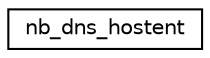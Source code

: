 digraph "Graphical Class Hierarchy"
{
 // LATEX_PDF_SIZE
  edge [fontname="Helvetica",fontsize="10",labelfontname="Helvetica",labelfontsize="10"];
  node [fontname="Helvetica",fontsize="10",shape=record];
  rankdir="LR";
  Node0 [label="nb_dns_hostent",height=0.2,width=0.4,color="black", fillcolor="white", style="filled",URL="$d0/d79/nb__dns_8c.html#d6/d76/structnb__dns__hostent",tooltip=" "];
}
